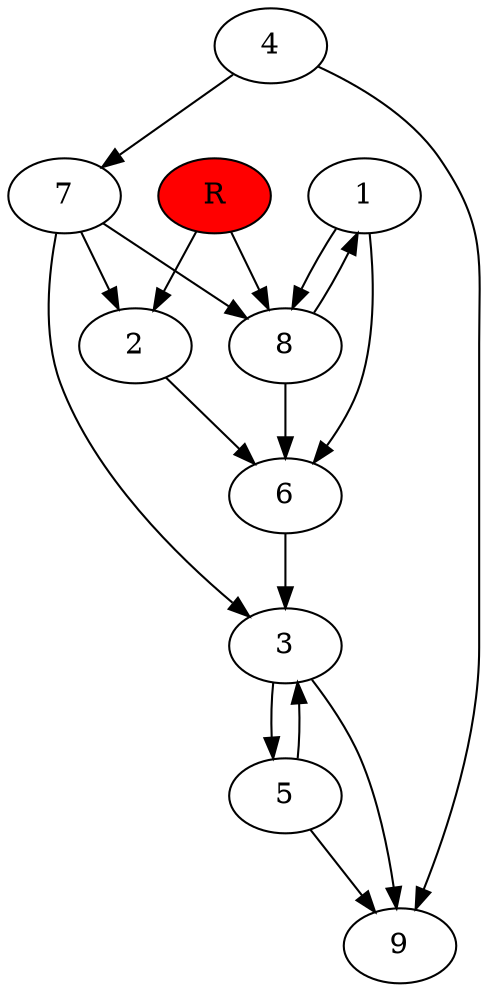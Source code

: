digraph prb6990 {
	1
	2
	3
	4
	5
	6
	7
	8
	R [fillcolor="#ff0000" style=filled]
	1 -> 6
	1 -> 8
	2 -> 6
	3 -> 5
	3 -> 9
	4 -> 7
	4 -> 9
	5 -> 3
	5 -> 9
	6 -> 3
	7 -> 2
	7 -> 3
	7 -> 8
	8 -> 1
	8 -> 6
	R -> 2
	R -> 8
}
